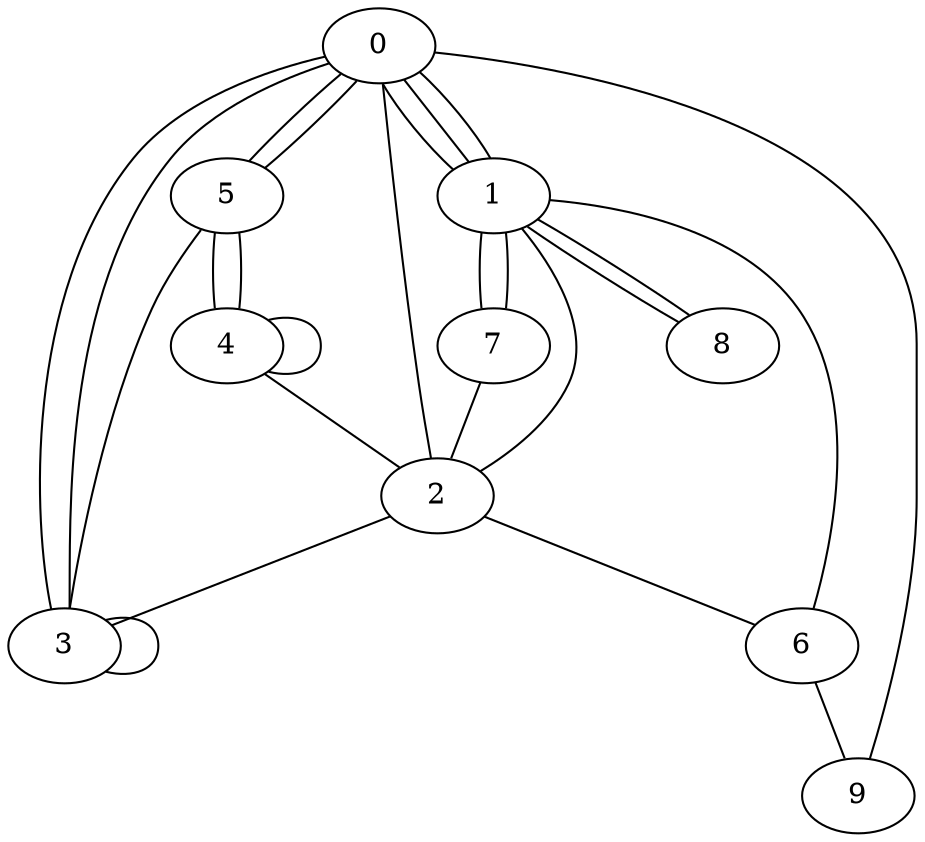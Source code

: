 graph G {
0;
1;
2;
3;
4;
5;
6;
7;
8;
9;
7--1 ;
0--5 ;
2--3 ;
0--1 ;
6--9 ;
7--2 ;
4--5 ;
5--3 ;
3--3 ;
5--4 ;
0--9 ;
5--0 ;
6--1 ;
0--3 ;
2--6 ;
4--2 ;
1--7 ;
0--2 ;
1--0 ;
4--4 ;
3--0 ;
1--0 ;
2--1 ;
8--1 ;
1--8 ;
}
